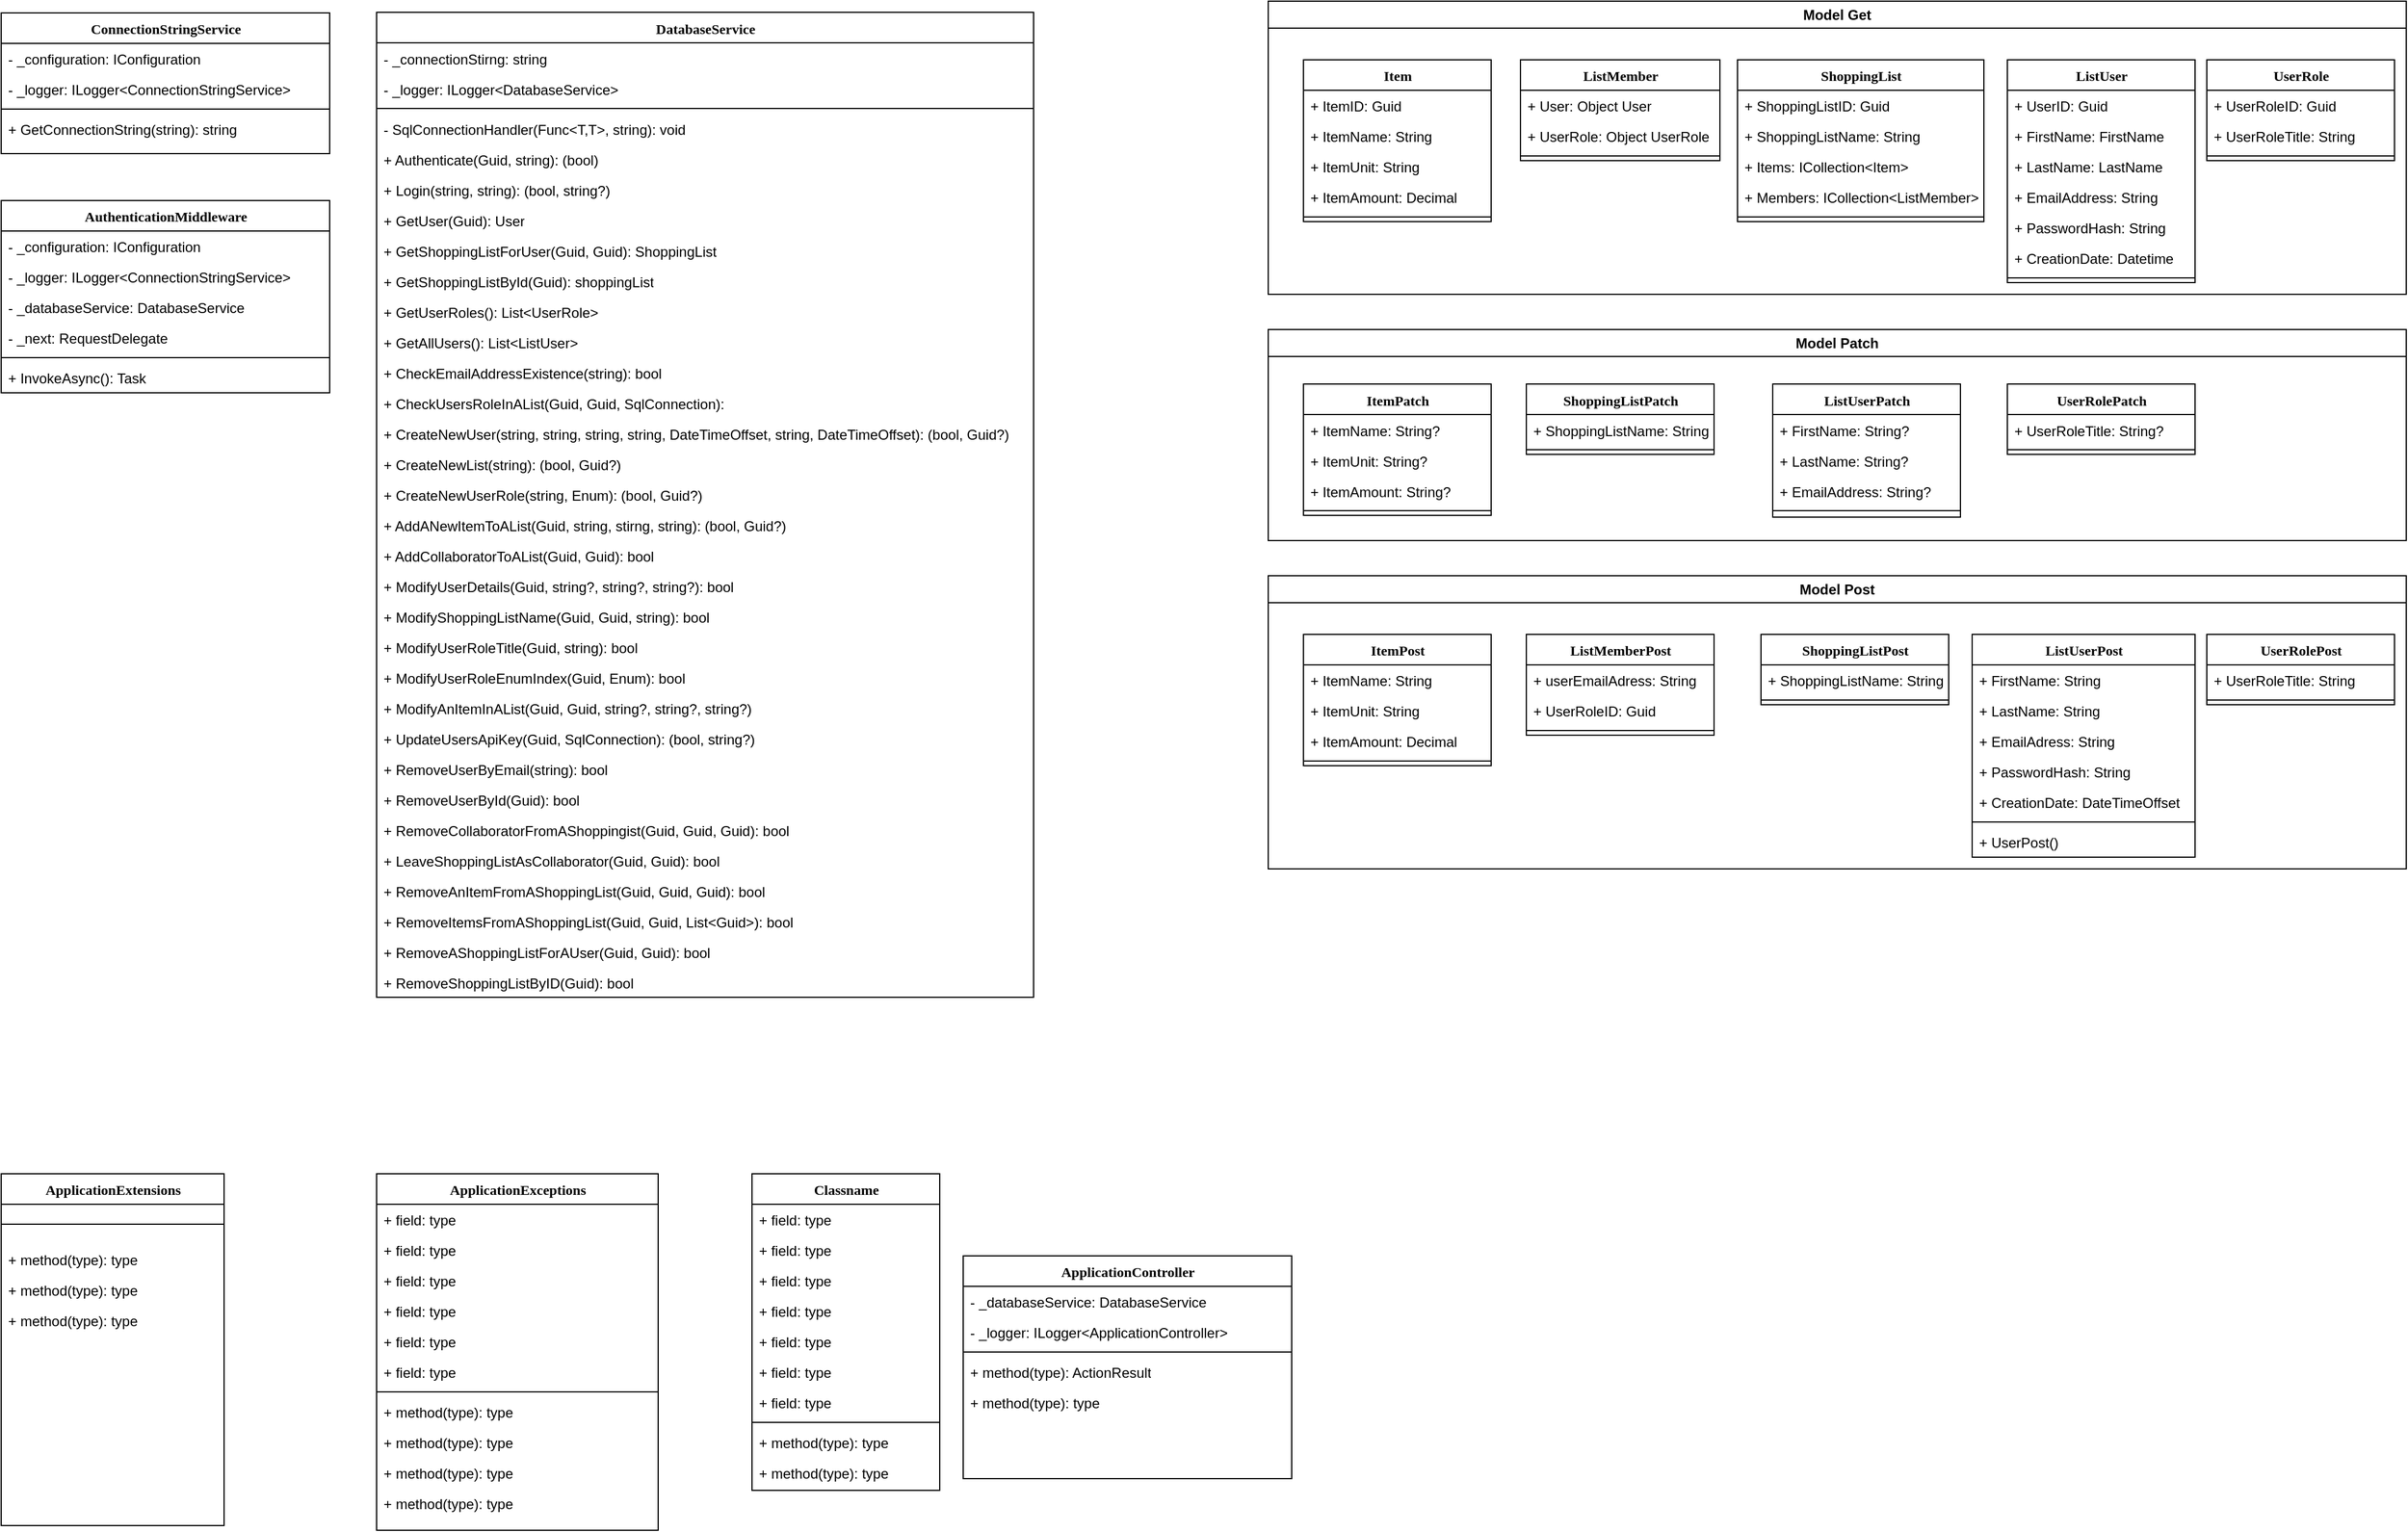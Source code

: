 <mxfile version="24.2.5" type="device">
  <diagram name="Page-1" id="9f46799a-70d6-7492-0946-bef42562c5a5">
    <mxGraphModel dx="1434" dy="836" grid="1" gridSize="10" guides="1" tooltips="1" connect="1" arrows="1" fold="1" page="1" pageScale="1" pageWidth="1100" pageHeight="850" background="none" math="0" shadow="0">
      <root>
        <mxCell id="0" />
        <mxCell id="1" parent="0" />
        <mxCell id="78961159f06e98e8-17" value="ConnectionStringService" style="swimlane;html=1;fontStyle=1;align=center;verticalAlign=top;childLayout=stackLayout;horizontal=1;startSize=26;horizontalStack=0;resizeParent=1;resizeLast=0;collapsible=1;marginBottom=0;swimlaneFillColor=#ffffff;rounded=0;shadow=0;comic=0;labelBackgroundColor=none;strokeWidth=1;fillColor=none;fontFamily=Verdana;fontSize=12" parent="1" vertex="1">
          <mxGeometry x="120" y="40" width="280" height="120" as="geometry" />
        </mxCell>
        <mxCell id="78961159f06e98e8-21" value="- _configuration: IConfiguration" style="text;html=1;strokeColor=none;fillColor=none;align=left;verticalAlign=top;spacingLeft=4;spacingRight=4;whiteSpace=wrap;overflow=hidden;rotatable=0;points=[[0,0.5],[1,0.5]];portConstraint=eastwest;" parent="78961159f06e98e8-17" vertex="1">
          <mxGeometry y="26" width="280" height="26" as="geometry" />
        </mxCell>
        <mxCell id="5V_9Hdcf_Tw1BaC_b9wS-1" value="- _logger: ILogger&amp;lt;ConnectionStringService&amp;gt;" style="text;html=1;strokeColor=none;fillColor=none;align=left;verticalAlign=top;spacingLeft=4;spacingRight=4;whiteSpace=wrap;overflow=hidden;rotatable=0;points=[[0,0.5],[1,0.5]];portConstraint=eastwest;" vertex="1" parent="78961159f06e98e8-17">
          <mxGeometry y="52" width="280" height="26" as="geometry" />
        </mxCell>
        <mxCell id="78961159f06e98e8-19" value="" style="line;html=1;strokeWidth=1;fillColor=none;align=left;verticalAlign=middle;spacingTop=-1;spacingLeft=3;spacingRight=3;rotatable=0;labelPosition=right;points=[];portConstraint=eastwest;" parent="78961159f06e98e8-17" vertex="1">
          <mxGeometry y="78" width="280" height="8" as="geometry" />
        </mxCell>
        <mxCell id="78961159f06e98e8-20" value="+ GetConnectionString(string): string" style="text;html=1;strokeColor=none;fillColor=none;align=left;verticalAlign=top;spacingLeft=4;spacingRight=4;whiteSpace=wrap;overflow=hidden;rotatable=0;points=[[0,0.5],[1,0.5]];portConstraint=eastwest;" parent="78961159f06e98e8-17" vertex="1">
          <mxGeometry y="86" width="280" height="26" as="geometry" />
        </mxCell>
        <mxCell id="78961159f06e98e8-30" value="DatabaseService" style="swimlane;html=1;fontStyle=1;align=center;verticalAlign=top;childLayout=stackLayout;horizontal=1;startSize=26;horizontalStack=0;resizeParent=1;resizeLast=0;collapsible=1;marginBottom=0;swimlaneFillColor=#ffffff;rounded=0;shadow=0;comic=0;labelBackgroundColor=none;strokeWidth=1;fillColor=none;fontFamily=Verdana;fontSize=12" parent="1" vertex="1">
          <mxGeometry x="440" y="39.5" width="560" height="840" as="geometry" />
        </mxCell>
        <mxCell id="78961159f06e98e8-31" value="- _connectionStirng: string" style="text;html=1;strokeColor=none;fillColor=none;align=left;verticalAlign=top;spacingLeft=4;spacingRight=4;whiteSpace=wrap;overflow=hidden;rotatable=0;points=[[0,0.5],[1,0.5]];portConstraint=eastwest;" parent="78961159f06e98e8-30" vertex="1">
          <mxGeometry y="26" width="560" height="26" as="geometry" />
        </mxCell>
        <mxCell id="78961159f06e98e8-32" value="- _logger: ILogger&amp;lt;DatabaseService&amp;gt;" style="text;html=1;strokeColor=none;fillColor=none;align=left;verticalAlign=top;spacingLeft=4;spacingRight=4;whiteSpace=wrap;overflow=hidden;rotatable=0;points=[[0,0.5],[1,0.5]];portConstraint=eastwest;" parent="78961159f06e98e8-30" vertex="1">
          <mxGeometry y="52" width="560" height="26" as="geometry" />
        </mxCell>
        <mxCell id="78961159f06e98e8-38" value="" style="line;html=1;strokeWidth=1;fillColor=none;align=left;verticalAlign=middle;spacingTop=-1;spacingLeft=3;spacingRight=3;rotatable=0;labelPosition=right;points=[];portConstraint=eastwest;" parent="78961159f06e98e8-30" vertex="1">
          <mxGeometry y="78" width="560" height="8" as="geometry" />
        </mxCell>
        <mxCell id="78961159f06e98e8-39" value="- SqlConnectionHandler(Func&amp;lt;T,T&amp;gt;, string): void" style="text;html=1;strokeColor=none;fillColor=none;align=left;verticalAlign=top;spacingLeft=4;spacingRight=4;whiteSpace=wrap;overflow=hidden;rotatable=0;points=[[0,0.5],[1,0.5]];portConstraint=eastwest;" parent="78961159f06e98e8-30" vertex="1">
          <mxGeometry y="86" width="560" height="26" as="geometry" />
        </mxCell>
        <mxCell id="5V_9Hdcf_Tw1BaC_b9wS-31" value="+ Authenticate(Guid, string): (bool)&amp;nbsp;" style="text;html=1;strokeColor=none;fillColor=none;align=left;verticalAlign=top;spacingLeft=4;spacingRight=4;whiteSpace=wrap;overflow=hidden;rotatable=0;points=[[0,0.5],[1,0.5]];portConstraint=eastwest;" vertex="1" parent="78961159f06e98e8-30">
          <mxGeometry y="112" width="560" height="26" as="geometry" />
        </mxCell>
        <mxCell id="5V_9Hdcf_Tw1BaC_b9wS-41" value="+ Login(string, string): (bool, string?)" style="text;html=1;strokeColor=none;fillColor=none;align=left;verticalAlign=top;spacingLeft=4;spacingRight=4;whiteSpace=wrap;overflow=hidden;rotatable=0;points=[[0,0.5],[1,0.5]];portConstraint=eastwest;" vertex="1" parent="78961159f06e98e8-30">
          <mxGeometry y="138" width="560" height="26" as="geometry" />
        </mxCell>
        <mxCell id="5V_9Hdcf_Tw1BaC_b9wS-17" value="+ GetUser(Guid): User" style="text;html=1;strokeColor=none;fillColor=none;align=left;verticalAlign=top;spacingLeft=4;spacingRight=4;whiteSpace=wrap;overflow=hidden;rotatable=0;points=[[0,0.5],[1,0.5]];portConstraint=eastwest;" vertex="1" parent="78961159f06e98e8-30">
          <mxGeometry y="164" width="560" height="26" as="geometry" />
        </mxCell>
        <mxCell id="5V_9Hdcf_Tw1BaC_b9wS-18" value="+ GetShoppingListForUser(Guid, Guid): ShoppingList" style="text;html=1;strokeColor=none;fillColor=none;align=left;verticalAlign=top;spacingLeft=4;spacingRight=4;whiteSpace=wrap;overflow=hidden;rotatable=0;points=[[0,0.5],[1,0.5]];portConstraint=eastwest;" vertex="1" parent="78961159f06e98e8-30">
          <mxGeometry y="190" width="560" height="26" as="geometry" />
        </mxCell>
        <mxCell id="5V_9Hdcf_Tw1BaC_b9wS-19" value="+ GetShoppingListById(Guid): shoppingList" style="text;html=1;strokeColor=none;fillColor=none;align=left;verticalAlign=top;spacingLeft=4;spacingRight=4;whiteSpace=wrap;overflow=hidden;rotatable=0;points=[[0,0.5],[1,0.5]];portConstraint=eastwest;" vertex="1" parent="78961159f06e98e8-30">
          <mxGeometry y="216" width="560" height="26" as="geometry" />
        </mxCell>
        <mxCell id="5V_9Hdcf_Tw1BaC_b9wS-20" value="+ GetUserRoles(): List&amp;lt;UserRole&amp;gt;" style="text;html=1;strokeColor=none;fillColor=none;align=left;verticalAlign=top;spacingLeft=4;spacingRight=4;whiteSpace=wrap;overflow=hidden;rotatable=0;points=[[0,0.5],[1,0.5]];portConstraint=eastwest;" vertex="1" parent="78961159f06e98e8-30">
          <mxGeometry y="242" width="560" height="26" as="geometry" />
        </mxCell>
        <mxCell id="5V_9Hdcf_Tw1BaC_b9wS-21" value="+ GetAllUsers(): List&amp;lt;ListUser&amp;gt;" style="text;html=1;strokeColor=none;fillColor=none;align=left;verticalAlign=top;spacingLeft=4;spacingRight=4;whiteSpace=wrap;overflow=hidden;rotatable=0;points=[[0,0.5],[1,0.5]];portConstraint=eastwest;" vertex="1" parent="78961159f06e98e8-30">
          <mxGeometry y="268" width="560" height="26" as="geometry" />
        </mxCell>
        <mxCell id="5V_9Hdcf_Tw1BaC_b9wS-30" value="+ CheckEmailAddressExistence(string): bool" style="text;html=1;strokeColor=none;fillColor=none;align=left;verticalAlign=top;spacingLeft=4;spacingRight=4;whiteSpace=wrap;overflow=hidden;rotatable=0;points=[[0,0.5],[1,0.5]];portConstraint=eastwest;" vertex="1" parent="78961159f06e98e8-30">
          <mxGeometry y="294" width="560" height="26" as="geometry" />
        </mxCell>
        <mxCell id="5V_9Hdcf_Tw1BaC_b9wS-42" value="+ CheckUsersRoleInAList(Guid, Guid, SqlConnection):" style="text;html=1;strokeColor=none;fillColor=none;align=left;verticalAlign=top;spacingLeft=4;spacingRight=4;whiteSpace=wrap;overflow=hidden;rotatable=0;points=[[0,0.5],[1,0.5]];portConstraint=eastwest;" vertex="1" parent="78961159f06e98e8-30">
          <mxGeometry y="320" width="560" height="26" as="geometry" />
        </mxCell>
        <mxCell id="78961159f06e98e8-40" value="+ CreateNewUser(string, string, string, string, DateTimeOffset, string, DateTimeOffset): (bool, Guid?)&amp;nbsp;" style="text;html=1;strokeColor=none;fillColor=none;align=left;verticalAlign=top;spacingLeft=4;spacingRight=4;whiteSpace=wrap;overflow=hidden;rotatable=0;points=[[0,0.5],[1,0.5]];portConstraint=eastwest;" parent="78961159f06e98e8-30" vertex="1">
          <mxGeometry y="346" width="560" height="26" as="geometry" />
        </mxCell>
        <mxCell id="78961159f06e98e8-42" value="+ CreateNewList(string): (bool, Guid?)" style="text;html=1;strokeColor=none;fillColor=none;align=left;verticalAlign=top;spacingLeft=4;spacingRight=4;whiteSpace=wrap;overflow=hidden;rotatable=0;points=[[0,0.5],[1,0.5]];portConstraint=eastwest;" parent="78961159f06e98e8-30" vertex="1">
          <mxGeometry y="372" width="560" height="26" as="geometry" />
        </mxCell>
        <mxCell id="5V_9Hdcf_Tw1BaC_b9wS-15" value="+ CreateNewUserRole(string, Enum): (bool, Guid?)&amp;nbsp;" style="text;html=1;strokeColor=none;fillColor=none;align=left;verticalAlign=top;spacingLeft=4;spacingRight=4;whiteSpace=wrap;overflow=hidden;rotatable=0;points=[[0,0.5],[1,0.5]];portConstraint=eastwest;" vertex="1" parent="78961159f06e98e8-30">
          <mxGeometry y="398" width="560" height="26" as="geometry" />
        </mxCell>
        <mxCell id="5V_9Hdcf_Tw1BaC_b9wS-9" value="+ AddANewItemToAList(Guid, string, stirng, string): (bool, Guid?)" style="text;html=1;strokeColor=none;fillColor=none;align=left;verticalAlign=top;spacingLeft=4;spacingRight=4;whiteSpace=wrap;overflow=hidden;rotatable=0;points=[[0,0.5],[1,0.5]];portConstraint=eastwest;" vertex="1" parent="78961159f06e98e8-30">
          <mxGeometry y="424" width="560" height="26" as="geometry" />
        </mxCell>
        <mxCell id="5V_9Hdcf_Tw1BaC_b9wS-7" value="+ AddCollaboratorToAList(Guid, Guid): bool&amp;nbsp;" style="text;html=1;strokeColor=none;fillColor=none;align=left;verticalAlign=top;spacingLeft=4;spacingRight=4;whiteSpace=wrap;overflow=hidden;rotatable=0;points=[[0,0.5],[1,0.5]];portConstraint=eastwest;" vertex="1" parent="78961159f06e98e8-30">
          <mxGeometry y="450" width="560" height="26" as="geometry" />
        </mxCell>
        <mxCell id="5V_9Hdcf_Tw1BaC_b9wS-10" value="+ ModifyUserDetails(Guid, string?, string?, string?): bool" style="text;html=1;strokeColor=none;fillColor=none;align=left;verticalAlign=top;spacingLeft=4;spacingRight=4;whiteSpace=wrap;overflow=hidden;rotatable=0;points=[[0,0.5],[1,0.5]];portConstraint=eastwest;" vertex="1" parent="78961159f06e98e8-30">
          <mxGeometry y="476" width="560" height="26" as="geometry" />
        </mxCell>
        <mxCell id="5V_9Hdcf_Tw1BaC_b9wS-14" value="+ ModifyShoppingListName(Guid, Guid, string): bool" style="text;html=1;strokeColor=none;fillColor=none;align=left;verticalAlign=top;spacingLeft=4;spacingRight=4;whiteSpace=wrap;overflow=hidden;rotatable=0;points=[[0,0.5],[1,0.5]];portConstraint=eastwest;" vertex="1" parent="78961159f06e98e8-30">
          <mxGeometry y="502" width="560" height="26" as="geometry" />
        </mxCell>
        <mxCell id="5V_9Hdcf_Tw1BaC_b9wS-12" value="+ ModifyUserRoleTitle(Guid, string): bool" style="text;html=1;strokeColor=none;fillColor=none;align=left;verticalAlign=top;spacingLeft=4;spacingRight=4;whiteSpace=wrap;overflow=hidden;rotatable=0;points=[[0,0.5],[1,0.5]];portConstraint=eastwest;" vertex="1" parent="78961159f06e98e8-30">
          <mxGeometry y="528" width="560" height="26" as="geometry" />
        </mxCell>
        <mxCell id="5V_9Hdcf_Tw1BaC_b9wS-16" value="+ ModifyUserRoleEnumIndex(Guid, Enum): bool" style="text;html=1;strokeColor=none;fillColor=none;align=left;verticalAlign=top;spacingLeft=4;spacingRight=4;whiteSpace=wrap;overflow=hidden;rotatable=0;points=[[0,0.5],[1,0.5]];portConstraint=eastwest;" vertex="1" parent="78961159f06e98e8-30">
          <mxGeometry y="554" width="560" height="26" as="geometry" />
        </mxCell>
        <mxCell id="5V_9Hdcf_Tw1BaC_b9wS-8" value="+ ModifyAnItemInAList(Guid, Guid, string?, string?, string?)" style="text;html=1;strokeColor=none;fillColor=none;align=left;verticalAlign=top;spacingLeft=4;spacingRight=4;whiteSpace=wrap;overflow=hidden;rotatable=0;points=[[0,0.5],[1,0.5]];portConstraint=eastwest;" vertex="1" parent="78961159f06e98e8-30">
          <mxGeometry y="580" width="560" height="26" as="geometry" />
        </mxCell>
        <mxCell id="5V_9Hdcf_Tw1BaC_b9wS-25" value="+ UpdateUsersApiKey(Guid, SqlConnection): (bool, string?)" style="text;html=1;strokeColor=none;fillColor=none;align=left;verticalAlign=top;spacingLeft=4;spacingRight=4;whiteSpace=wrap;overflow=hidden;rotatable=0;points=[[0,0.5],[1,0.5]];portConstraint=eastwest;" vertex="1" parent="78961159f06e98e8-30">
          <mxGeometry y="606" width="560" height="26" as="geometry" />
        </mxCell>
        <mxCell id="5V_9Hdcf_Tw1BaC_b9wS-22" value="+ RemoveUserByEmail(string): bool&lt;div&gt;&lt;br&gt;&lt;/div&gt;" style="text;html=1;strokeColor=none;fillColor=none;align=left;verticalAlign=top;spacingLeft=4;spacingRight=4;whiteSpace=wrap;overflow=hidden;rotatable=0;points=[[0,0.5],[1,0.5]];portConstraint=eastwest;" vertex="1" parent="78961159f06e98e8-30">
          <mxGeometry y="632" width="560" height="26" as="geometry" />
        </mxCell>
        <mxCell id="5V_9Hdcf_Tw1BaC_b9wS-39" value="+ RemoveUserById(Guid): bool" style="text;html=1;strokeColor=none;fillColor=none;align=left;verticalAlign=top;spacingLeft=4;spacingRight=4;whiteSpace=wrap;overflow=hidden;rotatable=0;points=[[0,0.5],[1,0.5]];portConstraint=eastwest;" vertex="1" parent="78961159f06e98e8-30">
          <mxGeometry y="658" width="560" height="26" as="geometry" />
        </mxCell>
        <mxCell id="5V_9Hdcf_Tw1BaC_b9wS-26" value="+ RemoveCollaboratorFromAShoppingist(Guid, Guid, Guid): bool" style="text;html=1;strokeColor=none;fillColor=none;align=left;verticalAlign=top;spacingLeft=4;spacingRight=4;whiteSpace=wrap;overflow=hidden;rotatable=0;points=[[0,0.5],[1,0.5]];portConstraint=eastwest;" vertex="1" parent="78961159f06e98e8-30">
          <mxGeometry y="684" width="560" height="26" as="geometry" />
        </mxCell>
        <mxCell id="5V_9Hdcf_Tw1BaC_b9wS-40" value="+ LeaveShoppingListAsCollaborator(Guid, Guid): bool" style="text;html=1;strokeColor=none;fillColor=none;align=left;verticalAlign=top;spacingLeft=4;spacingRight=4;whiteSpace=wrap;overflow=hidden;rotatable=0;points=[[0,0.5],[1,0.5]];portConstraint=eastwest;" vertex="1" parent="78961159f06e98e8-30">
          <mxGeometry y="710" width="560" height="26" as="geometry" />
        </mxCell>
        <mxCell id="5V_9Hdcf_Tw1BaC_b9wS-24" value="+ RemoveAnItemFromAShoppingList(Guid, Guid, Guid): bool" style="text;html=1;strokeColor=none;fillColor=none;align=left;verticalAlign=top;spacingLeft=4;spacingRight=4;whiteSpace=wrap;overflow=hidden;rotatable=0;points=[[0,0.5],[1,0.5]];portConstraint=eastwest;" vertex="1" parent="78961159f06e98e8-30">
          <mxGeometry y="736" width="560" height="26" as="geometry" />
        </mxCell>
        <mxCell id="5V_9Hdcf_Tw1BaC_b9wS-23" value="+ RemoveItemsFromAShoppingList(Guid, Guid, List&amp;lt;Guid&amp;gt;): bool" style="text;html=1;strokeColor=none;fillColor=none;align=left;verticalAlign=top;spacingLeft=4;spacingRight=4;whiteSpace=wrap;overflow=hidden;rotatable=0;points=[[0,0.5],[1,0.5]];portConstraint=eastwest;" vertex="1" parent="78961159f06e98e8-30">
          <mxGeometry y="762" width="560" height="26" as="geometry" />
        </mxCell>
        <mxCell id="5V_9Hdcf_Tw1BaC_b9wS-28" value="+ RemoveAShoppingListForAUser(Guid, Guid): bool" style="text;html=1;strokeColor=none;fillColor=none;align=left;verticalAlign=top;spacingLeft=4;spacingRight=4;whiteSpace=wrap;overflow=hidden;rotatable=0;points=[[0,0.5],[1,0.5]];portConstraint=eastwest;" vertex="1" parent="78961159f06e98e8-30">
          <mxGeometry y="788" width="560" height="26" as="geometry" />
        </mxCell>
        <mxCell id="5V_9Hdcf_Tw1BaC_b9wS-29" value="+ RemoveShoppingListByID(Guid): bool" style="text;html=1;strokeColor=none;fillColor=none;align=left;verticalAlign=top;spacingLeft=4;spacingRight=4;whiteSpace=wrap;overflow=hidden;rotatable=0;points=[[0,0.5],[1,0.5]];portConstraint=eastwest;" vertex="1" parent="78961159f06e98e8-30">
          <mxGeometry y="814" width="560" height="26" as="geometry" />
        </mxCell>
        <mxCell id="78961159f06e98e8-43" value="ApplicationController" style="swimlane;html=1;fontStyle=1;align=center;verticalAlign=top;childLayout=stackLayout;horizontal=1;startSize=26;horizontalStack=0;resizeParent=1;resizeLast=0;collapsible=1;marginBottom=0;swimlaneFillColor=#ffffff;rounded=0;shadow=0;comic=0;labelBackgroundColor=none;strokeWidth=1;fillColor=none;fontFamily=Verdana;fontSize=12" parent="1" vertex="1">
          <mxGeometry x="940" y="1100" width="280" height="190" as="geometry" />
        </mxCell>
        <mxCell id="78961159f06e98e8-44" value="- _databaseService: DatabaseService" style="text;html=1;strokeColor=none;fillColor=none;align=left;verticalAlign=top;spacingLeft=4;spacingRight=4;whiteSpace=wrap;overflow=hidden;rotatable=0;points=[[0,0.5],[1,0.5]];portConstraint=eastwest;" parent="78961159f06e98e8-43" vertex="1">
          <mxGeometry y="26" width="280" height="26" as="geometry" />
        </mxCell>
        <mxCell id="78961159f06e98e8-45" value="- _logger: ILogger&amp;lt;ApplicationController&amp;gt;" style="text;html=1;strokeColor=none;fillColor=none;align=left;verticalAlign=top;spacingLeft=4;spacingRight=4;whiteSpace=wrap;overflow=hidden;rotatable=0;points=[[0,0.5],[1,0.5]];portConstraint=eastwest;" parent="78961159f06e98e8-43" vertex="1">
          <mxGeometry y="52" width="280" height="26" as="geometry" />
        </mxCell>
        <mxCell id="78961159f06e98e8-51" value="" style="line;html=1;strokeWidth=1;fillColor=none;align=left;verticalAlign=middle;spacingTop=-1;spacingLeft=3;spacingRight=3;rotatable=0;labelPosition=right;points=[];portConstraint=eastwest;" parent="78961159f06e98e8-43" vertex="1">
          <mxGeometry y="78" width="280" height="8" as="geometry" />
        </mxCell>
        <mxCell id="78961159f06e98e8-52" value="+ method(type): ActionResult" style="text;html=1;strokeColor=none;fillColor=none;align=left;verticalAlign=top;spacingLeft=4;spacingRight=4;whiteSpace=wrap;overflow=hidden;rotatable=0;points=[[0,0.5],[1,0.5]];portConstraint=eastwest;" parent="78961159f06e98e8-43" vertex="1">
          <mxGeometry y="86" width="280" height="26" as="geometry" />
        </mxCell>
        <mxCell id="78961159f06e98e8-53" value="+ method(type): type" style="text;html=1;strokeColor=none;fillColor=none;align=left;verticalAlign=top;spacingLeft=4;spacingRight=4;whiteSpace=wrap;overflow=hidden;rotatable=0;points=[[0,0.5],[1,0.5]];portConstraint=eastwest;" parent="78961159f06e98e8-43" vertex="1">
          <mxGeometry y="112" width="280" height="26" as="geometry" />
        </mxCell>
        <mxCell id="78961159f06e98e8-56" value="ApplicationExtensions" style="swimlane;html=1;fontStyle=1;align=center;verticalAlign=top;childLayout=stackLayout;horizontal=1;startSize=26;horizontalStack=0;resizeParent=1;resizeLast=0;collapsible=1;marginBottom=0;swimlaneFillColor=#ffffff;rounded=0;shadow=0;comic=0;labelBackgroundColor=none;strokeWidth=1;fillColor=none;fontFamily=Verdana;fontSize=12" parent="1" vertex="1">
          <mxGeometry x="120" y="1030" width="190" height="300" as="geometry" />
        </mxCell>
        <mxCell id="78961159f06e98e8-64" value="" style="line;html=1;strokeWidth=1;fillColor=none;align=left;verticalAlign=middle;spacingTop=-1;spacingLeft=3;spacingRight=3;rotatable=0;labelPosition=right;points=[];portConstraint=eastwest;" parent="78961159f06e98e8-56" vertex="1">
          <mxGeometry y="26" width="190" height="34" as="geometry" />
        </mxCell>
        <mxCell id="78961159f06e98e8-65" value="+ method(type): type" style="text;html=1;strokeColor=none;fillColor=none;align=left;verticalAlign=top;spacingLeft=4;spacingRight=4;whiteSpace=wrap;overflow=hidden;rotatable=0;points=[[0,0.5],[1,0.5]];portConstraint=eastwest;" parent="78961159f06e98e8-56" vertex="1">
          <mxGeometry y="60" width="190" height="26" as="geometry" />
        </mxCell>
        <mxCell id="78961159f06e98e8-66" value="+ method(type): type" style="text;html=1;strokeColor=none;fillColor=none;align=left;verticalAlign=top;spacingLeft=4;spacingRight=4;whiteSpace=wrap;overflow=hidden;rotatable=0;points=[[0,0.5],[1,0.5]];portConstraint=eastwest;" parent="78961159f06e98e8-56" vertex="1">
          <mxGeometry y="86" width="190" height="26" as="geometry" />
        </mxCell>
        <mxCell id="78961159f06e98e8-68" value="+ method(type): type" style="text;html=1;strokeColor=none;fillColor=none;align=left;verticalAlign=top;spacingLeft=4;spacingRight=4;whiteSpace=wrap;overflow=hidden;rotatable=0;points=[[0,0.5],[1,0.5]];portConstraint=eastwest;" parent="78961159f06e98e8-56" vertex="1">
          <mxGeometry y="112" width="190" height="26" as="geometry" />
        </mxCell>
        <mxCell id="78961159f06e98e8-69" value="ApplicationExceptions" style="swimlane;html=1;fontStyle=1;align=center;verticalAlign=top;childLayout=stackLayout;horizontal=1;startSize=26;horizontalStack=0;resizeParent=1;resizeLast=0;collapsible=1;marginBottom=0;swimlaneFillColor=#ffffff;rounded=0;shadow=0;comic=0;labelBackgroundColor=none;strokeWidth=1;fillColor=none;fontFamily=Verdana;fontSize=12" parent="1" vertex="1">
          <mxGeometry x="440" y="1030" width="240" height="304" as="geometry" />
        </mxCell>
        <mxCell id="78961159f06e98e8-70" value="+ field: type" style="text;html=1;strokeColor=none;fillColor=none;align=left;verticalAlign=top;spacingLeft=4;spacingRight=4;whiteSpace=wrap;overflow=hidden;rotatable=0;points=[[0,0.5],[1,0.5]];portConstraint=eastwest;" parent="78961159f06e98e8-69" vertex="1">
          <mxGeometry y="26" width="240" height="26" as="geometry" />
        </mxCell>
        <mxCell id="78961159f06e98e8-71" value="+ field: type" style="text;html=1;strokeColor=none;fillColor=none;align=left;verticalAlign=top;spacingLeft=4;spacingRight=4;whiteSpace=wrap;overflow=hidden;rotatable=0;points=[[0,0.5],[1,0.5]];portConstraint=eastwest;" parent="78961159f06e98e8-69" vertex="1">
          <mxGeometry y="52" width="240" height="26" as="geometry" />
        </mxCell>
        <mxCell id="78961159f06e98e8-72" value="+ field: type" style="text;html=1;strokeColor=none;fillColor=none;align=left;verticalAlign=top;spacingLeft=4;spacingRight=4;whiteSpace=wrap;overflow=hidden;rotatable=0;points=[[0,0.5],[1,0.5]];portConstraint=eastwest;" parent="78961159f06e98e8-69" vertex="1">
          <mxGeometry y="78" width="240" height="26" as="geometry" />
        </mxCell>
        <mxCell id="78961159f06e98e8-74" value="+ field: type" style="text;html=1;strokeColor=none;fillColor=none;align=left;verticalAlign=top;spacingLeft=4;spacingRight=4;whiteSpace=wrap;overflow=hidden;rotatable=0;points=[[0,0.5],[1,0.5]];portConstraint=eastwest;" parent="78961159f06e98e8-69" vertex="1">
          <mxGeometry y="104" width="240" height="26" as="geometry" />
        </mxCell>
        <mxCell id="78961159f06e98e8-75" value="+ field: type" style="text;html=1;strokeColor=none;fillColor=none;align=left;verticalAlign=top;spacingLeft=4;spacingRight=4;whiteSpace=wrap;overflow=hidden;rotatable=0;points=[[0,0.5],[1,0.5]];portConstraint=eastwest;" parent="78961159f06e98e8-69" vertex="1">
          <mxGeometry y="130" width="240" height="26" as="geometry" />
        </mxCell>
        <mxCell id="78961159f06e98e8-76" value="+ field: type" style="text;html=1;strokeColor=none;fillColor=none;align=left;verticalAlign=top;spacingLeft=4;spacingRight=4;whiteSpace=wrap;overflow=hidden;rotatable=0;points=[[0,0.5],[1,0.5]];portConstraint=eastwest;" parent="78961159f06e98e8-69" vertex="1">
          <mxGeometry y="156" width="240" height="26" as="geometry" />
        </mxCell>
        <mxCell id="78961159f06e98e8-77" value="" style="line;html=1;strokeWidth=1;fillColor=none;align=left;verticalAlign=middle;spacingTop=-1;spacingLeft=3;spacingRight=3;rotatable=0;labelPosition=right;points=[];portConstraint=eastwest;" parent="78961159f06e98e8-69" vertex="1">
          <mxGeometry y="182" width="240" height="8" as="geometry" />
        </mxCell>
        <mxCell id="78961159f06e98e8-78" value="+ method(type): type" style="text;html=1;strokeColor=none;fillColor=none;align=left;verticalAlign=top;spacingLeft=4;spacingRight=4;whiteSpace=wrap;overflow=hidden;rotatable=0;points=[[0,0.5],[1,0.5]];portConstraint=eastwest;" parent="78961159f06e98e8-69" vertex="1">
          <mxGeometry y="190" width="240" height="26" as="geometry" />
        </mxCell>
        <mxCell id="78961159f06e98e8-79" value="+ method(type): type" style="text;html=1;strokeColor=none;fillColor=none;align=left;verticalAlign=top;spacingLeft=4;spacingRight=4;whiteSpace=wrap;overflow=hidden;rotatable=0;points=[[0,0.5],[1,0.5]];portConstraint=eastwest;" parent="78961159f06e98e8-69" vertex="1">
          <mxGeometry y="216" width="240" height="26" as="geometry" />
        </mxCell>
        <mxCell id="78961159f06e98e8-80" value="+ method(type): type" style="text;html=1;strokeColor=none;fillColor=none;align=left;verticalAlign=top;spacingLeft=4;spacingRight=4;whiteSpace=wrap;overflow=hidden;rotatable=0;points=[[0,0.5],[1,0.5]];portConstraint=eastwest;" parent="78961159f06e98e8-69" vertex="1">
          <mxGeometry y="242" width="240" height="26" as="geometry" />
        </mxCell>
        <mxCell id="78961159f06e98e8-81" value="+ method(type): type" style="text;html=1;strokeColor=none;fillColor=none;align=left;verticalAlign=top;spacingLeft=4;spacingRight=4;whiteSpace=wrap;overflow=hidden;rotatable=0;points=[[0,0.5],[1,0.5]];portConstraint=eastwest;" parent="78961159f06e98e8-69" vertex="1">
          <mxGeometry y="268" width="240" height="26" as="geometry" />
        </mxCell>
        <mxCell id="78961159f06e98e8-82" value="Classname" style="swimlane;html=1;fontStyle=1;align=center;verticalAlign=top;childLayout=stackLayout;horizontal=1;startSize=26;horizontalStack=0;resizeParent=1;resizeLast=0;collapsible=1;marginBottom=0;swimlaneFillColor=#ffffff;rounded=0;shadow=0;comic=0;labelBackgroundColor=none;strokeWidth=1;fillColor=none;fontFamily=Verdana;fontSize=12" parent="1" vertex="1">
          <mxGeometry x="760" y="1030" width="160" height="270" as="geometry" />
        </mxCell>
        <mxCell id="78961159f06e98e8-83" value="+ field: type" style="text;html=1;strokeColor=none;fillColor=none;align=left;verticalAlign=top;spacingLeft=4;spacingRight=4;whiteSpace=wrap;overflow=hidden;rotatable=0;points=[[0,0.5],[1,0.5]];portConstraint=eastwest;" parent="78961159f06e98e8-82" vertex="1">
          <mxGeometry y="26" width="160" height="26" as="geometry" />
        </mxCell>
        <mxCell id="78961159f06e98e8-84" value="+ field: type" style="text;html=1;strokeColor=none;fillColor=none;align=left;verticalAlign=top;spacingLeft=4;spacingRight=4;whiteSpace=wrap;overflow=hidden;rotatable=0;points=[[0,0.5],[1,0.5]];portConstraint=eastwest;" parent="78961159f06e98e8-82" vertex="1">
          <mxGeometry y="52" width="160" height="26" as="geometry" />
        </mxCell>
        <mxCell id="78961159f06e98e8-85" value="+ field: type" style="text;html=1;strokeColor=none;fillColor=none;align=left;verticalAlign=top;spacingLeft=4;spacingRight=4;whiteSpace=wrap;overflow=hidden;rotatable=0;points=[[0,0.5],[1,0.5]];portConstraint=eastwest;" parent="78961159f06e98e8-82" vertex="1">
          <mxGeometry y="78" width="160" height="26" as="geometry" />
        </mxCell>
        <mxCell id="78961159f06e98e8-86" value="+ field: type" style="text;html=1;strokeColor=none;fillColor=none;align=left;verticalAlign=top;spacingLeft=4;spacingRight=4;whiteSpace=wrap;overflow=hidden;rotatable=0;points=[[0,0.5],[1,0.5]];portConstraint=eastwest;" parent="78961159f06e98e8-82" vertex="1">
          <mxGeometry y="104" width="160" height="26" as="geometry" />
        </mxCell>
        <mxCell id="78961159f06e98e8-87" value="+ field: type" style="text;html=1;strokeColor=none;fillColor=none;align=left;verticalAlign=top;spacingLeft=4;spacingRight=4;whiteSpace=wrap;overflow=hidden;rotatable=0;points=[[0,0.5],[1,0.5]];portConstraint=eastwest;" parent="78961159f06e98e8-82" vertex="1">
          <mxGeometry y="130" width="160" height="26" as="geometry" />
        </mxCell>
        <mxCell id="78961159f06e98e8-88" value="+ field: type" style="text;html=1;strokeColor=none;fillColor=none;align=left;verticalAlign=top;spacingLeft=4;spacingRight=4;whiteSpace=wrap;overflow=hidden;rotatable=0;points=[[0,0.5],[1,0.5]];portConstraint=eastwest;" parent="78961159f06e98e8-82" vertex="1">
          <mxGeometry y="156" width="160" height="26" as="geometry" />
        </mxCell>
        <mxCell id="78961159f06e98e8-89" value="+ field: type" style="text;html=1;strokeColor=none;fillColor=none;align=left;verticalAlign=top;spacingLeft=4;spacingRight=4;whiteSpace=wrap;overflow=hidden;rotatable=0;points=[[0,0.5],[1,0.5]];portConstraint=eastwest;" parent="78961159f06e98e8-82" vertex="1">
          <mxGeometry y="182" width="160" height="26" as="geometry" />
        </mxCell>
        <mxCell id="78961159f06e98e8-90" value="" style="line;html=1;strokeWidth=1;fillColor=none;align=left;verticalAlign=middle;spacingTop=-1;spacingLeft=3;spacingRight=3;rotatable=0;labelPosition=right;points=[];portConstraint=eastwest;" parent="78961159f06e98e8-82" vertex="1">
          <mxGeometry y="208" width="160" height="8" as="geometry" />
        </mxCell>
        <mxCell id="78961159f06e98e8-91" value="+ method(type): type" style="text;html=1;strokeColor=none;fillColor=none;align=left;verticalAlign=top;spacingLeft=4;spacingRight=4;whiteSpace=wrap;overflow=hidden;rotatable=0;points=[[0,0.5],[1,0.5]];portConstraint=eastwest;" parent="78961159f06e98e8-82" vertex="1">
          <mxGeometry y="216" width="160" height="26" as="geometry" />
        </mxCell>
        <mxCell id="78961159f06e98e8-94" value="+ method(type): type" style="text;html=1;strokeColor=none;fillColor=none;align=left;verticalAlign=top;spacingLeft=4;spacingRight=4;whiteSpace=wrap;overflow=hidden;rotatable=0;points=[[0,0.5],[1,0.5]];portConstraint=eastwest;" parent="78961159f06e98e8-82" vertex="1">
          <mxGeometry y="242" width="160" height="26" as="geometry" />
        </mxCell>
        <mxCell id="s80ke3UZY1nRBMJMGOOU-23" value="Model Get" style="swimlane;whiteSpace=wrap;html=1;" parent="1" vertex="1">
          <mxGeometry x="1200" y="30" width="970" height="250" as="geometry" />
        </mxCell>
        <mxCell id="78961159f06e98e8-108" value="ListMember" style="swimlane;html=1;fontStyle=1;align=center;verticalAlign=top;childLayout=stackLayout;horizontal=1;startSize=26;horizontalStack=0;resizeParent=1;resizeLast=0;collapsible=1;marginBottom=0;swimlaneFillColor=#ffffff;rounded=0;shadow=0;comic=0;labelBackgroundColor=none;strokeWidth=1;fillColor=none;fontFamily=Verdana;fontSize=12" parent="s80ke3UZY1nRBMJMGOOU-23" vertex="1">
          <mxGeometry x="215" y="50" width="170" height="86" as="geometry" />
        </mxCell>
        <mxCell id="78961159f06e98e8-109" value="+ User: Object User" style="text;html=1;strokeColor=none;fillColor=none;align=left;verticalAlign=top;spacingLeft=4;spacingRight=4;whiteSpace=wrap;overflow=hidden;rotatable=0;points=[[0,0.5],[1,0.5]];portConstraint=eastwest;" parent="78961159f06e98e8-108" vertex="1">
          <mxGeometry y="26" width="170" height="26" as="geometry" />
        </mxCell>
        <mxCell id="78961159f06e98e8-110" value="+ UserRole: Object UserRole" style="text;html=1;strokeColor=none;fillColor=none;align=left;verticalAlign=top;spacingLeft=4;spacingRight=4;whiteSpace=wrap;overflow=hidden;rotatable=0;points=[[0,0.5],[1,0.5]];portConstraint=eastwest;" parent="78961159f06e98e8-108" vertex="1">
          <mxGeometry y="52" width="170" height="26" as="geometry" />
        </mxCell>
        <mxCell id="78961159f06e98e8-116" value="" style="line;html=1;strokeWidth=1;fillColor=none;align=left;verticalAlign=middle;spacingTop=-1;spacingLeft=3;spacingRight=3;rotatable=0;labelPosition=right;points=[];portConstraint=eastwest;" parent="78961159f06e98e8-108" vertex="1">
          <mxGeometry y="78" width="170" height="8" as="geometry" />
        </mxCell>
        <mxCell id="s80ke3UZY1nRBMJMGOOU-1" value="Item" style="swimlane;html=1;fontStyle=1;align=center;verticalAlign=top;childLayout=stackLayout;horizontal=1;startSize=26;horizontalStack=0;resizeParent=1;resizeLast=0;collapsible=1;marginBottom=0;swimlaneFillColor=#ffffff;rounded=0;shadow=0;comic=0;labelBackgroundColor=none;strokeWidth=1;fillColor=none;fontFamily=Verdana;fontSize=12" parent="s80ke3UZY1nRBMJMGOOU-23" vertex="1">
          <mxGeometry x="30" y="50" width="160" height="138" as="geometry" />
        </mxCell>
        <mxCell id="s80ke3UZY1nRBMJMGOOU-2" value="+ ItemID: Guid" style="text;html=1;strokeColor=none;fillColor=none;align=left;verticalAlign=top;spacingLeft=4;spacingRight=4;whiteSpace=wrap;overflow=hidden;rotatable=0;points=[[0,0.5],[1,0.5]];portConstraint=eastwest;" parent="s80ke3UZY1nRBMJMGOOU-1" vertex="1">
          <mxGeometry y="26" width="160" height="26" as="geometry" />
        </mxCell>
        <mxCell id="s80ke3UZY1nRBMJMGOOU-3" value="+ ItemName: String" style="text;html=1;strokeColor=none;fillColor=none;align=left;verticalAlign=top;spacingLeft=4;spacingRight=4;whiteSpace=wrap;overflow=hidden;rotatable=0;points=[[0,0.5],[1,0.5]];portConstraint=eastwest;" parent="s80ke3UZY1nRBMJMGOOU-1" vertex="1">
          <mxGeometry y="52" width="160" height="26" as="geometry" />
        </mxCell>
        <mxCell id="s80ke3UZY1nRBMJMGOOU-93" value="+ ItemUnit: String" style="text;html=1;strokeColor=none;fillColor=none;align=left;verticalAlign=top;spacingLeft=4;spacingRight=4;whiteSpace=wrap;overflow=hidden;rotatable=0;points=[[0,0.5],[1,0.5]];portConstraint=eastwest;" parent="s80ke3UZY1nRBMJMGOOU-1" vertex="1">
          <mxGeometry y="78" width="160" height="26" as="geometry" />
        </mxCell>
        <mxCell id="s80ke3UZY1nRBMJMGOOU-92" value="+ ItemAmount: Decimal" style="text;html=1;strokeColor=none;fillColor=none;align=left;verticalAlign=top;spacingLeft=4;spacingRight=4;whiteSpace=wrap;overflow=hidden;rotatable=0;points=[[0,0.5],[1,0.5]];portConstraint=eastwest;" parent="s80ke3UZY1nRBMJMGOOU-1" vertex="1">
          <mxGeometry y="104" width="160" height="26" as="geometry" />
        </mxCell>
        <mxCell id="s80ke3UZY1nRBMJMGOOU-4" value="" style="line;html=1;strokeWidth=1;fillColor=none;align=left;verticalAlign=middle;spacingTop=-1;spacingLeft=3;spacingRight=3;rotatable=0;labelPosition=right;points=[];portConstraint=eastwest;" parent="s80ke3UZY1nRBMJMGOOU-1" vertex="1">
          <mxGeometry y="130" width="160" height="8" as="geometry" />
        </mxCell>
        <mxCell id="78961159f06e98e8-95" value="ShoppingList" style="swimlane;html=1;fontStyle=1;align=center;verticalAlign=top;childLayout=stackLayout;horizontal=1;startSize=26;horizontalStack=0;resizeParent=1;resizeLast=0;collapsible=1;marginBottom=0;swimlaneFillColor=#ffffff;rounded=0;shadow=0;comic=0;labelBackgroundColor=none;strokeWidth=1;fillColor=none;fontFamily=Verdana;fontSize=12" parent="s80ke3UZY1nRBMJMGOOU-23" vertex="1">
          <mxGeometry x="400" y="50" width="210" height="138" as="geometry" />
        </mxCell>
        <mxCell id="78961159f06e98e8-96" value="+ ShoppingListID: Guid" style="text;html=1;strokeColor=none;fillColor=none;align=left;verticalAlign=top;spacingLeft=4;spacingRight=4;whiteSpace=wrap;overflow=hidden;rotatable=0;points=[[0,0.5],[1,0.5]];portConstraint=eastwest;" parent="78961159f06e98e8-95" vertex="1">
          <mxGeometry y="26" width="210" height="26" as="geometry" />
        </mxCell>
        <mxCell id="78961159f06e98e8-97" value="+ ShoppingListName: String" style="text;html=1;strokeColor=none;fillColor=none;align=left;verticalAlign=top;spacingLeft=4;spacingRight=4;whiteSpace=wrap;overflow=hidden;rotatable=0;points=[[0,0.5],[1,0.5]];portConstraint=eastwest;" parent="78961159f06e98e8-95" vertex="1">
          <mxGeometry y="52" width="210" height="26" as="geometry" />
        </mxCell>
        <mxCell id="78961159f06e98e8-98" value="+ Items: ICollection&amp;lt;Item&amp;gt;" style="text;html=1;strokeColor=none;fillColor=none;align=left;verticalAlign=top;spacingLeft=4;spacingRight=4;whiteSpace=wrap;overflow=hidden;rotatable=0;points=[[0,0.5],[1,0.5]];portConstraint=eastwest;" parent="78961159f06e98e8-95" vertex="1">
          <mxGeometry y="78" width="210" height="26" as="geometry" />
        </mxCell>
        <mxCell id="78961159f06e98e8-102" value="+ Members: ICollection&amp;lt;ListMember&amp;gt;" style="text;html=1;strokeColor=none;fillColor=none;align=left;verticalAlign=top;spacingLeft=4;spacingRight=4;whiteSpace=wrap;overflow=hidden;rotatable=0;points=[[0,0.5],[1,0.5]];portConstraint=eastwest;" parent="78961159f06e98e8-95" vertex="1">
          <mxGeometry y="104" width="210" height="26" as="geometry" />
        </mxCell>
        <mxCell id="78961159f06e98e8-103" value="" style="line;html=1;strokeWidth=1;fillColor=none;align=left;verticalAlign=middle;spacingTop=-1;spacingLeft=3;spacingRight=3;rotatable=0;labelPosition=right;points=[];portConstraint=eastwest;" parent="78961159f06e98e8-95" vertex="1">
          <mxGeometry y="130" width="210" height="8" as="geometry" />
        </mxCell>
        <mxCell id="s80ke3UZY1nRBMJMGOOU-9" value="ListUser" style="swimlane;html=1;fontStyle=1;align=center;verticalAlign=top;childLayout=stackLayout;horizontal=1;startSize=26;horizontalStack=0;resizeParent=1;resizeLast=0;collapsible=1;marginBottom=0;swimlaneFillColor=#ffffff;rounded=0;shadow=0;comic=0;labelBackgroundColor=none;strokeWidth=1;fillColor=none;fontFamily=Verdana;fontSize=12" parent="s80ke3UZY1nRBMJMGOOU-23" vertex="1">
          <mxGeometry x="630" y="50" width="160" height="190" as="geometry" />
        </mxCell>
        <mxCell id="s80ke3UZY1nRBMJMGOOU-10" value="+ UserID: Guid" style="text;html=1;strokeColor=none;fillColor=none;align=left;verticalAlign=top;spacingLeft=4;spacingRight=4;whiteSpace=wrap;overflow=hidden;rotatable=0;points=[[0,0.5],[1,0.5]];portConstraint=eastwest;" parent="s80ke3UZY1nRBMJMGOOU-9" vertex="1">
          <mxGeometry y="26" width="160" height="26" as="geometry" />
        </mxCell>
        <mxCell id="s80ke3UZY1nRBMJMGOOU-11" value="+ FirstName: FirstName" style="text;html=1;strokeColor=none;fillColor=none;align=left;verticalAlign=top;spacingLeft=4;spacingRight=4;whiteSpace=wrap;overflow=hidden;rotatable=0;points=[[0,0.5],[1,0.5]];portConstraint=eastwest;" parent="s80ke3UZY1nRBMJMGOOU-9" vertex="1">
          <mxGeometry y="52" width="160" height="26" as="geometry" />
        </mxCell>
        <mxCell id="s80ke3UZY1nRBMJMGOOU-12" value="+ LastName: LastName" style="text;html=1;strokeColor=none;fillColor=none;align=left;verticalAlign=top;spacingLeft=4;spacingRight=4;whiteSpace=wrap;overflow=hidden;rotatable=0;points=[[0,0.5],[1,0.5]];portConstraint=eastwest;" parent="s80ke3UZY1nRBMJMGOOU-9" vertex="1">
          <mxGeometry y="78" width="160" height="26" as="geometry" />
        </mxCell>
        <mxCell id="s80ke3UZY1nRBMJMGOOU-94" value="+ EmailAddress: String" style="text;html=1;strokeColor=none;fillColor=none;align=left;verticalAlign=top;spacingLeft=4;spacingRight=4;whiteSpace=wrap;overflow=hidden;rotatable=0;points=[[0,0.5],[1,0.5]];portConstraint=eastwest;" parent="s80ke3UZY1nRBMJMGOOU-9" vertex="1">
          <mxGeometry y="104" width="160" height="26" as="geometry" />
        </mxCell>
        <mxCell id="s80ke3UZY1nRBMJMGOOU-13" value="+ PasswordHash: String" style="text;html=1;strokeColor=none;fillColor=none;align=left;verticalAlign=top;spacingLeft=4;spacingRight=4;whiteSpace=wrap;overflow=hidden;rotatable=0;points=[[0,0.5],[1,0.5]];portConstraint=eastwest;" parent="s80ke3UZY1nRBMJMGOOU-9" vertex="1">
          <mxGeometry y="130" width="160" height="26" as="geometry" />
        </mxCell>
        <mxCell id="s80ke3UZY1nRBMJMGOOU-95" value="+ CreationDate: Datetime" style="text;html=1;strokeColor=none;fillColor=none;align=left;verticalAlign=top;spacingLeft=4;spacingRight=4;whiteSpace=wrap;overflow=hidden;rotatable=0;points=[[0,0.5],[1,0.5]];portConstraint=eastwest;" parent="s80ke3UZY1nRBMJMGOOU-9" vertex="1">
          <mxGeometry y="156" width="160" height="26" as="geometry" />
        </mxCell>
        <mxCell id="s80ke3UZY1nRBMJMGOOU-14" value="" style="line;html=1;strokeWidth=1;fillColor=none;align=left;verticalAlign=middle;spacingTop=-1;spacingLeft=3;spacingRight=3;rotatable=0;labelPosition=right;points=[];portConstraint=eastwest;" parent="s80ke3UZY1nRBMJMGOOU-9" vertex="1">
          <mxGeometry y="182" width="160" height="8" as="geometry" />
        </mxCell>
        <mxCell id="s80ke3UZY1nRBMJMGOOU-16" value="UserRole" style="swimlane;html=1;fontStyle=1;align=center;verticalAlign=top;childLayout=stackLayout;horizontal=1;startSize=26;horizontalStack=0;resizeParent=1;resizeLast=0;collapsible=1;marginBottom=0;swimlaneFillColor=#ffffff;rounded=0;shadow=0;comic=0;labelBackgroundColor=none;strokeWidth=1;fillColor=none;fontFamily=Verdana;fontSize=12" parent="s80ke3UZY1nRBMJMGOOU-23" vertex="1">
          <mxGeometry x="800" y="50" width="160" height="86" as="geometry" />
        </mxCell>
        <mxCell id="s80ke3UZY1nRBMJMGOOU-17" value="+ UserRoleID: Guid" style="text;html=1;strokeColor=none;fillColor=none;align=left;verticalAlign=top;spacingLeft=4;spacingRight=4;whiteSpace=wrap;overflow=hidden;rotatable=0;points=[[0,0.5],[1,0.5]];portConstraint=eastwest;" parent="s80ke3UZY1nRBMJMGOOU-16" vertex="1">
          <mxGeometry y="26" width="160" height="26" as="geometry" />
        </mxCell>
        <mxCell id="s80ke3UZY1nRBMJMGOOU-18" value="+ UserRoleTitle: String" style="text;html=1;strokeColor=none;fillColor=none;align=left;verticalAlign=top;spacingLeft=4;spacingRight=4;whiteSpace=wrap;overflow=hidden;rotatable=0;points=[[0,0.5],[1,0.5]];portConstraint=eastwest;" parent="s80ke3UZY1nRBMJMGOOU-16" vertex="1">
          <mxGeometry y="52" width="160" height="26" as="geometry" />
        </mxCell>
        <mxCell id="s80ke3UZY1nRBMJMGOOU-21" value="" style="line;html=1;strokeWidth=1;fillColor=none;align=left;verticalAlign=middle;spacingTop=-1;spacingLeft=3;spacingRight=3;rotatable=0;labelPosition=right;points=[];portConstraint=eastwest;" parent="s80ke3UZY1nRBMJMGOOU-16" vertex="1">
          <mxGeometry y="78" width="160" height="8" as="geometry" />
        </mxCell>
        <mxCell id="s80ke3UZY1nRBMJMGOOU-24" value="Model Patch" style="swimlane;whiteSpace=wrap;html=1;" parent="1" vertex="1">
          <mxGeometry x="1200" y="310" width="970" height="180" as="geometry" />
        </mxCell>
        <mxCell id="s80ke3UZY1nRBMJMGOOU-25" value="ItemPatch" style="swimlane;html=1;fontStyle=1;align=center;verticalAlign=top;childLayout=stackLayout;horizontal=1;startSize=26;horizontalStack=0;resizeParent=1;resizeLast=0;collapsible=1;marginBottom=0;swimlaneFillColor=#ffffff;rounded=0;shadow=0;comic=0;labelBackgroundColor=none;strokeWidth=1;fillColor=none;fontFamily=Verdana;fontSize=12" parent="s80ke3UZY1nRBMJMGOOU-24" vertex="1">
          <mxGeometry x="30" y="46.5" width="160" height="112" as="geometry" />
        </mxCell>
        <mxCell id="s80ke3UZY1nRBMJMGOOU-26" value="+ ItemName: String?" style="text;html=1;strokeColor=none;fillColor=none;align=left;verticalAlign=top;spacingLeft=4;spacingRight=4;whiteSpace=wrap;overflow=hidden;rotatable=0;points=[[0,0.5],[1,0.5]];portConstraint=eastwest;" parent="s80ke3UZY1nRBMJMGOOU-25" vertex="1">
          <mxGeometry y="26" width="160" height="26" as="geometry" />
        </mxCell>
        <mxCell id="s80ke3UZY1nRBMJMGOOU-27" value="+ ItemUnit: String?" style="text;html=1;strokeColor=none;fillColor=none;align=left;verticalAlign=top;spacingLeft=4;spacingRight=4;whiteSpace=wrap;overflow=hidden;rotatable=0;points=[[0,0.5],[1,0.5]];portConstraint=eastwest;" parent="s80ke3UZY1nRBMJMGOOU-25" vertex="1">
          <mxGeometry y="52" width="160" height="26" as="geometry" />
        </mxCell>
        <mxCell id="s80ke3UZY1nRBMJMGOOU-96" value="+ ItemAmount: String?" style="text;html=1;strokeColor=none;fillColor=none;align=left;verticalAlign=top;spacingLeft=4;spacingRight=4;whiteSpace=wrap;overflow=hidden;rotatable=0;points=[[0,0.5],[1,0.5]];portConstraint=eastwest;" parent="s80ke3UZY1nRBMJMGOOU-25" vertex="1">
          <mxGeometry y="78" width="160" height="26" as="geometry" />
        </mxCell>
        <mxCell id="s80ke3UZY1nRBMJMGOOU-28" value="" style="line;html=1;strokeWidth=1;fillColor=none;align=left;verticalAlign=middle;spacingTop=-1;spacingLeft=3;spacingRight=3;rotatable=0;labelPosition=right;points=[];portConstraint=eastwest;" parent="s80ke3UZY1nRBMJMGOOU-25" vertex="1">
          <mxGeometry y="104" width="160" height="8" as="geometry" />
        </mxCell>
        <mxCell id="s80ke3UZY1nRBMJMGOOU-31" value="ShoppingListPatch" style="swimlane;html=1;fontStyle=1;align=center;verticalAlign=top;childLayout=stackLayout;horizontal=1;startSize=26;horizontalStack=0;resizeParent=1;resizeLast=0;collapsible=1;marginBottom=0;swimlaneFillColor=#ffffff;rounded=0;shadow=0;comic=0;labelBackgroundColor=none;strokeWidth=1;fillColor=none;fontFamily=Verdana;fontSize=12" parent="s80ke3UZY1nRBMJMGOOU-24" vertex="1">
          <mxGeometry x="220" y="46.5" width="160" height="60" as="geometry" />
        </mxCell>
        <mxCell id="s80ke3UZY1nRBMJMGOOU-32" value="+ ShoppingListName: String" style="text;html=1;strokeColor=none;fillColor=none;align=left;verticalAlign=top;spacingLeft=4;spacingRight=4;whiteSpace=wrap;overflow=hidden;rotatable=0;points=[[0,0.5],[1,0.5]];portConstraint=eastwest;" parent="s80ke3UZY1nRBMJMGOOU-31" vertex="1">
          <mxGeometry y="26" width="160" height="26" as="geometry" />
        </mxCell>
        <mxCell id="s80ke3UZY1nRBMJMGOOU-34" value="" style="line;html=1;strokeWidth=1;fillColor=none;align=left;verticalAlign=middle;spacingTop=-1;spacingLeft=3;spacingRight=3;rotatable=0;labelPosition=right;points=[];portConstraint=eastwest;" parent="s80ke3UZY1nRBMJMGOOU-31" vertex="1">
          <mxGeometry y="52" width="160" height="8" as="geometry" />
        </mxCell>
        <mxCell id="s80ke3UZY1nRBMJMGOOU-37" value="ListUserPatch" style="swimlane;html=1;fontStyle=1;align=center;verticalAlign=top;childLayout=stackLayout;horizontal=1;startSize=26;horizontalStack=0;resizeParent=1;resizeLast=0;collapsible=1;marginBottom=0;swimlaneFillColor=#ffffff;rounded=0;shadow=0;comic=0;labelBackgroundColor=none;strokeWidth=1;fillColor=none;fontFamily=Verdana;fontSize=12" parent="s80ke3UZY1nRBMJMGOOU-24" vertex="1">
          <mxGeometry x="430" y="46.5" width="160" height="113.5" as="geometry" />
        </mxCell>
        <mxCell id="s80ke3UZY1nRBMJMGOOU-38" value="+ FirstName: String?" style="text;html=1;strokeColor=none;fillColor=none;align=left;verticalAlign=top;spacingLeft=4;spacingRight=4;whiteSpace=wrap;overflow=hidden;rotatable=0;points=[[0,0.5],[1,0.5]];portConstraint=eastwest;" parent="s80ke3UZY1nRBMJMGOOU-37" vertex="1">
          <mxGeometry y="26" width="160" height="26" as="geometry" />
        </mxCell>
        <mxCell id="s80ke3UZY1nRBMJMGOOU-39" value="+ LastName: String?" style="text;html=1;strokeColor=none;fillColor=none;align=left;verticalAlign=top;spacingLeft=4;spacingRight=4;whiteSpace=wrap;overflow=hidden;rotatable=0;points=[[0,0.5],[1,0.5]];portConstraint=eastwest;" parent="s80ke3UZY1nRBMJMGOOU-37" vertex="1">
          <mxGeometry y="52" width="160" height="26" as="geometry" />
        </mxCell>
        <mxCell id="s80ke3UZY1nRBMJMGOOU-40" value="+ EmailAddress: String?" style="text;html=1;strokeColor=none;fillColor=none;align=left;verticalAlign=top;spacingLeft=4;spacingRight=4;whiteSpace=wrap;overflow=hidden;rotatable=0;points=[[0,0.5],[1,0.5]];portConstraint=eastwest;" parent="s80ke3UZY1nRBMJMGOOU-37" vertex="1">
          <mxGeometry y="78" width="160" height="26" as="geometry" />
        </mxCell>
        <mxCell id="s80ke3UZY1nRBMJMGOOU-42" value="" style="line;html=1;strokeWidth=1;fillColor=none;align=left;verticalAlign=middle;spacingTop=-1;spacingLeft=3;spacingRight=3;rotatable=0;labelPosition=right;points=[];portConstraint=eastwest;" parent="s80ke3UZY1nRBMJMGOOU-37" vertex="1">
          <mxGeometry y="104" width="160" height="8" as="geometry" />
        </mxCell>
        <mxCell id="s80ke3UZY1nRBMJMGOOU-44" value="UserRolePatch" style="swimlane;html=1;fontStyle=1;align=center;verticalAlign=top;childLayout=stackLayout;horizontal=1;startSize=26;horizontalStack=0;resizeParent=1;resizeLast=0;collapsible=1;marginBottom=0;swimlaneFillColor=#ffffff;rounded=0;shadow=0;comic=0;labelBackgroundColor=none;strokeWidth=1;fillColor=none;fontFamily=Verdana;fontSize=12" parent="s80ke3UZY1nRBMJMGOOU-24" vertex="1">
          <mxGeometry x="630" y="46.5" width="160" height="60" as="geometry" />
        </mxCell>
        <mxCell id="s80ke3UZY1nRBMJMGOOU-45" value="+ UserRoleTitle: String?" style="text;html=1;strokeColor=none;fillColor=none;align=left;verticalAlign=top;spacingLeft=4;spacingRight=4;whiteSpace=wrap;overflow=hidden;rotatable=0;points=[[0,0.5],[1,0.5]];portConstraint=eastwest;" parent="s80ke3UZY1nRBMJMGOOU-44" vertex="1">
          <mxGeometry y="26" width="160" height="26" as="geometry" />
        </mxCell>
        <mxCell id="s80ke3UZY1nRBMJMGOOU-49" value="" style="line;html=1;strokeWidth=1;fillColor=none;align=left;verticalAlign=middle;spacingTop=-1;spacingLeft=3;spacingRight=3;rotatable=0;labelPosition=right;points=[];portConstraint=eastwest;" parent="s80ke3UZY1nRBMJMGOOU-44" vertex="1">
          <mxGeometry y="52" width="160" height="8" as="geometry" />
        </mxCell>
        <mxCell id="s80ke3UZY1nRBMJMGOOU-58" value="Model Post" style="swimlane;whiteSpace=wrap;html=1;" parent="1" vertex="1">
          <mxGeometry x="1200" y="520" width="970" height="250" as="geometry" />
        </mxCell>
        <mxCell id="s80ke3UZY1nRBMJMGOOU-59" value="ItemPost" style="swimlane;html=1;fontStyle=1;align=center;verticalAlign=top;childLayout=stackLayout;horizontal=1;startSize=26;horizontalStack=0;resizeParent=1;resizeLast=0;collapsible=1;marginBottom=0;swimlaneFillColor=#ffffff;rounded=0;shadow=0;comic=0;labelBackgroundColor=none;strokeWidth=1;fillColor=none;fontFamily=Verdana;fontSize=12" parent="s80ke3UZY1nRBMJMGOOU-58" vertex="1">
          <mxGeometry x="30" y="50" width="160" height="112" as="geometry" />
        </mxCell>
        <mxCell id="s80ke3UZY1nRBMJMGOOU-60" value="+ ItemName: String" style="text;html=1;strokeColor=none;fillColor=none;align=left;verticalAlign=top;spacingLeft=4;spacingRight=4;whiteSpace=wrap;overflow=hidden;rotatable=0;points=[[0,0.5],[1,0.5]];portConstraint=eastwest;" parent="s80ke3UZY1nRBMJMGOOU-59" vertex="1">
          <mxGeometry y="26" width="160" height="26" as="geometry" />
        </mxCell>
        <mxCell id="s80ke3UZY1nRBMJMGOOU-61" value="+ ItemUnit: String" style="text;html=1;strokeColor=none;fillColor=none;align=left;verticalAlign=top;spacingLeft=4;spacingRight=4;whiteSpace=wrap;overflow=hidden;rotatable=0;points=[[0,0.5],[1,0.5]];portConstraint=eastwest;" parent="s80ke3UZY1nRBMJMGOOU-59" vertex="1">
          <mxGeometry y="52" width="160" height="26" as="geometry" />
        </mxCell>
        <mxCell id="s80ke3UZY1nRBMJMGOOU-97" value="+ ItemAmount: Decimal" style="text;html=1;strokeColor=none;fillColor=none;align=left;verticalAlign=top;spacingLeft=4;spacingRight=4;whiteSpace=wrap;overflow=hidden;rotatable=0;points=[[0,0.5],[1,0.5]];portConstraint=eastwest;" parent="s80ke3UZY1nRBMJMGOOU-59" vertex="1">
          <mxGeometry y="78" width="160" height="26" as="geometry" />
        </mxCell>
        <mxCell id="s80ke3UZY1nRBMJMGOOU-62" value="" style="line;html=1;strokeWidth=1;fillColor=none;align=left;verticalAlign=middle;spacingTop=-1;spacingLeft=3;spacingRight=3;rotatable=0;labelPosition=right;points=[];portConstraint=eastwest;" parent="s80ke3UZY1nRBMJMGOOU-59" vertex="1">
          <mxGeometry y="104" width="160" height="8" as="geometry" />
        </mxCell>
        <mxCell id="s80ke3UZY1nRBMJMGOOU-65" value="ListMemberPost" style="swimlane;html=1;fontStyle=1;align=center;verticalAlign=top;childLayout=stackLayout;horizontal=1;startSize=26;horizontalStack=0;resizeParent=1;resizeLast=0;collapsible=1;marginBottom=0;swimlaneFillColor=#ffffff;rounded=0;shadow=0;comic=0;labelBackgroundColor=none;strokeWidth=1;fillColor=none;fontFamily=Verdana;fontSize=12" parent="s80ke3UZY1nRBMJMGOOU-58" vertex="1">
          <mxGeometry x="220" y="50" width="160" height="86" as="geometry" />
        </mxCell>
        <mxCell id="s80ke3UZY1nRBMJMGOOU-66" value="+ userEmailAdress: String" style="text;html=1;strokeColor=none;fillColor=none;align=left;verticalAlign=top;spacingLeft=4;spacingRight=4;whiteSpace=wrap;overflow=hidden;rotatable=0;points=[[0,0.5],[1,0.5]];portConstraint=eastwest;" parent="s80ke3UZY1nRBMJMGOOU-65" vertex="1">
          <mxGeometry y="26" width="160" height="26" as="geometry" />
        </mxCell>
        <mxCell id="s80ke3UZY1nRBMJMGOOU-67" value="+ UserRoleID: Guid" style="text;html=1;strokeColor=none;fillColor=none;align=left;verticalAlign=top;spacingLeft=4;spacingRight=4;whiteSpace=wrap;overflow=hidden;rotatable=0;points=[[0,0.5],[1,0.5]];portConstraint=eastwest;" parent="s80ke3UZY1nRBMJMGOOU-65" vertex="1">
          <mxGeometry y="52" width="160" height="26" as="geometry" />
        </mxCell>
        <mxCell id="s80ke3UZY1nRBMJMGOOU-68" value="" style="line;html=1;strokeWidth=1;fillColor=none;align=left;verticalAlign=middle;spacingTop=-1;spacingLeft=3;spacingRight=3;rotatable=0;labelPosition=right;points=[];portConstraint=eastwest;" parent="s80ke3UZY1nRBMJMGOOU-65" vertex="1">
          <mxGeometry y="78" width="160" height="8" as="geometry" />
        </mxCell>
        <mxCell id="s80ke3UZY1nRBMJMGOOU-71" value="ShoppingListPost" style="swimlane;html=1;fontStyle=1;align=center;verticalAlign=top;childLayout=stackLayout;horizontal=1;startSize=26;horizontalStack=0;resizeParent=1;resizeLast=0;collapsible=1;marginBottom=0;swimlaneFillColor=#ffffff;rounded=0;shadow=0;comic=0;labelBackgroundColor=none;strokeWidth=1;fillColor=none;fontFamily=Verdana;fontSize=12" parent="s80ke3UZY1nRBMJMGOOU-58" vertex="1">
          <mxGeometry x="420" y="50" width="160" height="60" as="geometry" />
        </mxCell>
        <mxCell id="s80ke3UZY1nRBMJMGOOU-72" value="+ ShoppingListName: String" style="text;html=1;strokeColor=none;fillColor=none;align=left;verticalAlign=top;spacingLeft=4;spacingRight=4;whiteSpace=wrap;overflow=hidden;rotatable=0;points=[[0,0.5],[1,0.5]];portConstraint=eastwest;" parent="s80ke3UZY1nRBMJMGOOU-71" vertex="1">
          <mxGeometry y="26" width="160" height="26" as="geometry" />
        </mxCell>
        <mxCell id="s80ke3UZY1nRBMJMGOOU-76" value="" style="line;html=1;strokeWidth=1;fillColor=none;align=left;verticalAlign=middle;spacingTop=-1;spacingLeft=3;spacingRight=3;rotatable=0;labelPosition=right;points=[];portConstraint=eastwest;" parent="s80ke3UZY1nRBMJMGOOU-71" vertex="1">
          <mxGeometry y="52" width="160" height="8" as="geometry" />
        </mxCell>
        <mxCell id="s80ke3UZY1nRBMJMGOOU-78" value="ListUserPost" style="swimlane;html=1;fontStyle=1;align=center;verticalAlign=top;childLayout=stackLayout;horizontal=1;startSize=26;horizontalStack=0;resizeParent=1;resizeLast=0;collapsible=1;marginBottom=0;swimlaneFillColor=#ffffff;rounded=0;shadow=0;comic=0;labelBackgroundColor=none;strokeWidth=1;fillColor=none;fontFamily=Verdana;fontSize=12" parent="s80ke3UZY1nRBMJMGOOU-58" vertex="1">
          <mxGeometry x="600" y="50" width="190" height="190" as="geometry" />
        </mxCell>
        <mxCell id="s80ke3UZY1nRBMJMGOOU-79" value="+ FirstName: String" style="text;html=1;strokeColor=none;fillColor=none;align=left;verticalAlign=top;spacingLeft=4;spacingRight=4;whiteSpace=wrap;overflow=hidden;rotatable=0;points=[[0,0.5],[1,0.5]];portConstraint=eastwest;" parent="s80ke3UZY1nRBMJMGOOU-78" vertex="1">
          <mxGeometry y="26" width="190" height="26" as="geometry" />
        </mxCell>
        <mxCell id="s80ke3UZY1nRBMJMGOOU-80" value="+ LastName: String" style="text;html=1;strokeColor=none;fillColor=none;align=left;verticalAlign=top;spacingLeft=4;spacingRight=4;whiteSpace=wrap;overflow=hidden;rotatable=0;points=[[0,0.5],[1,0.5]];portConstraint=eastwest;" parent="s80ke3UZY1nRBMJMGOOU-78" vertex="1">
          <mxGeometry y="52" width="190" height="26" as="geometry" />
        </mxCell>
        <mxCell id="s80ke3UZY1nRBMJMGOOU-81" value="+ EmailAdress: String" style="text;html=1;strokeColor=none;fillColor=none;align=left;verticalAlign=top;spacingLeft=4;spacingRight=4;whiteSpace=wrap;overflow=hidden;rotatable=0;points=[[0,0.5],[1,0.5]];portConstraint=eastwest;" parent="s80ke3UZY1nRBMJMGOOU-78" vertex="1">
          <mxGeometry y="78" width="190" height="26" as="geometry" />
        </mxCell>
        <mxCell id="s80ke3UZY1nRBMJMGOOU-82" value="+ PasswordHash: String" style="text;html=1;strokeColor=none;fillColor=none;align=left;verticalAlign=top;spacingLeft=4;spacingRight=4;whiteSpace=wrap;overflow=hidden;rotatable=0;points=[[0,0.5],[1,0.5]];portConstraint=eastwest;" parent="s80ke3UZY1nRBMJMGOOU-78" vertex="1">
          <mxGeometry y="104" width="190" height="26" as="geometry" />
        </mxCell>
        <mxCell id="s80ke3UZY1nRBMJMGOOU-100" value="+ CreationDate: DateTimeOffset" style="text;html=1;strokeColor=none;fillColor=none;align=left;verticalAlign=top;spacingLeft=4;spacingRight=4;whiteSpace=wrap;overflow=hidden;rotatable=0;points=[[0,0.5],[1,0.5]];portConstraint=eastwest;" parent="s80ke3UZY1nRBMJMGOOU-78" vertex="1">
          <mxGeometry y="130" width="190" height="26" as="geometry" />
        </mxCell>
        <mxCell id="s80ke3UZY1nRBMJMGOOU-83" value="" style="line;html=1;strokeWidth=1;fillColor=none;align=left;verticalAlign=middle;spacingTop=-1;spacingLeft=3;spacingRight=3;rotatable=0;labelPosition=right;points=[];portConstraint=eastwest;" parent="s80ke3UZY1nRBMJMGOOU-78" vertex="1">
          <mxGeometry y="156" width="190" height="8" as="geometry" />
        </mxCell>
        <mxCell id="s80ke3UZY1nRBMJMGOOU-98" value="+ UserPost()" style="text;html=1;strokeColor=none;fillColor=none;align=left;verticalAlign=top;spacingLeft=4;spacingRight=4;whiteSpace=wrap;overflow=hidden;rotatable=0;points=[[0,0.5],[1,0.5]];portConstraint=eastwest;" parent="s80ke3UZY1nRBMJMGOOU-78" vertex="1">
          <mxGeometry y="164" width="190" height="26" as="geometry" />
        </mxCell>
        <mxCell id="s80ke3UZY1nRBMJMGOOU-85" value="UserRolePost" style="swimlane;html=1;fontStyle=1;align=center;verticalAlign=top;childLayout=stackLayout;horizontal=1;startSize=26;horizontalStack=0;resizeParent=1;resizeLast=0;collapsible=1;marginBottom=0;swimlaneFillColor=#ffffff;rounded=0;shadow=0;comic=0;labelBackgroundColor=none;strokeWidth=1;fillColor=none;fontFamily=Verdana;fontSize=12" parent="s80ke3UZY1nRBMJMGOOU-58" vertex="1">
          <mxGeometry x="800" y="50" width="160" height="60" as="geometry" />
        </mxCell>
        <mxCell id="s80ke3UZY1nRBMJMGOOU-86" value="+ UserRoleTitle: String" style="text;html=1;strokeColor=none;fillColor=none;align=left;verticalAlign=top;spacingLeft=4;spacingRight=4;whiteSpace=wrap;overflow=hidden;rotatable=0;points=[[0,0.5],[1,0.5]];portConstraint=eastwest;" parent="s80ke3UZY1nRBMJMGOOU-85" vertex="1">
          <mxGeometry y="26" width="160" height="26" as="geometry" />
        </mxCell>
        <mxCell id="s80ke3UZY1nRBMJMGOOU-90" value="" style="line;html=1;strokeWidth=1;fillColor=none;align=left;verticalAlign=middle;spacingTop=-1;spacingLeft=3;spacingRight=3;rotatable=0;labelPosition=right;points=[];portConstraint=eastwest;" parent="s80ke3UZY1nRBMJMGOOU-85" vertex="1">
          <mxGeometry y="52" width="160" height="8" as="geometry" />
        </mxCell>
        <mxCell id="5V_9Hdcf_Tw1BaC_b9wS-32" value="AuthenticationMiddleware" style="swimlane;html=1;fontStyle=1;align=center;verticalAlign=top;childLayout=stackLayout;horizontal=1;startSize=26;horizontalStack=0;resizeParent=1;resizeLast=0;collapsible=1;marginBottom=0;swimlaneFillColor=#ffffff;rounded=0;shadow=0;comic=0;labelBackgroundColor=none;strokeWidth=1;fillColor=none;fontFamily=Verdana;fontSize=12" vertex="1" parent="1">
          <mxGeometry x="120" y="200" width="280" height="164" as="geometry" />
        </mxCell>
        <mxCell id="5V_9Hdcf_Tw1BaC_b9wS-33" value="- _configuration: IConfiguration" style="text;html=1;strokeColor=none;fillColor=none;align=left;verticalAlign=top;spacingLeft=4;spacingRight=4;whiteSpace=wrap;overflow=hidden;rotatable=0;points=[[0,0.5],[1,0.5]];portConstraint=eastwest;" vertex="1" parent="5V_9Hdcf_Tw1BaC_b9wS-32">
          <mxGeometry y="26" width="280" height="26" as="geometry" />
        </mxCell>
        <mxCell id="5V_9Hdcf_Tw1BaC_b9wS-34" value="- _logger: ILogger&amp;lt;ConnectionStringService&amp;gt;" style="text;html=1;strokeColor=none;fillColor=none;align=left;verticalAlign=top;spacingLeft=4;spacingRight=4;whiteSpace=wrap;overflow=hidden;rotatable=0;points=[[0,0.5],[1,0.5]];portConstraint=eastwest;" vertex="1" parent="5V_9Hdcf_Tw1BaC_b9wS-32">
          <mxGeometry y="52" width="280" height="26" as="geometry" />
        </mxCell>
        <mxCell id="5V_9Hdcf_Tw1BaC_b9wS-37" value="- _databaseService: DatabaseService" style="text;html=1;strokeColor=none;fillColor=none;align=left;verticalAlign=top;spacingLeft=4;spacingRight=4;whiteSpace=wrap;overflow=hidden;rotatable=0;points=[[0,0.5],[1,0.5]];portConstraint=eastwest;" vertex="1" parent="5V_9Hdcf_Tw1BaC_b9wS-32">
          <mxGeometry y="78" width="280" height="26" as="geometry" />
        </mxCell>
        <mxCell id="5V_9Hdcf_Tw1BaC_b9wS-38" value="- _next: RequestDelegate" style="text;html=1;strokeColor=none;fillColor=none;align=left;verticalAlign=top;spacingLeft=4;spacingRight=4;whiteSpace=wrap;overflow=hidden;rotatable=0;points=[[0,0.5],[1,0.5]];portConstraint=eastwest;" vertex="1" parent="5V_9Hdcf_Tw1BaC_b9wS-32">
          <mxGeometry y="104" width="280" height="26" as="geometry" />
        </mxCell>
        <mxCell id="5V_9Hdcf_Tw1BaC_b9wS-35" value="" style="line;html=1;strokeWidth=1;fillColor=none;align=left;verticalAlign=middle;spacingTop=-1;spacingLeft=3;spacingRight=3;rotatable=0;labelPosition=right;points=[];portConstraint=eastwest;" vertex="1" parent="5V_9Hdcf_Tw1BaC_b9wS-32">
          <mxGeometry y="130" width="280" height="8" as="geometry" />
        </mxCell>
        <mxCell id="5V_9Hdcf_Tw1BaC_b9wS-36" value="+ InvokeAsync(): Task" style="text;html=1;strokeColor=none;fillColor=none;align=left;verticalAlign=top;spacingLeft=4;spacingRight=4;whiteSpace=wrap;overflow=hidden;rotatable=0;points=[[0,0.5],[1,0.5]];portConstraint=eastwest;" vertex="1" parent="5V_9Hdcf_Tw1BaC_b9wS-32">
          <mxGeometry y="138" width="280" height="26" as="geometry" />
        </mxCell>
      </root>
    </mxGraphModel>
  </diagram>
</mxfile>
